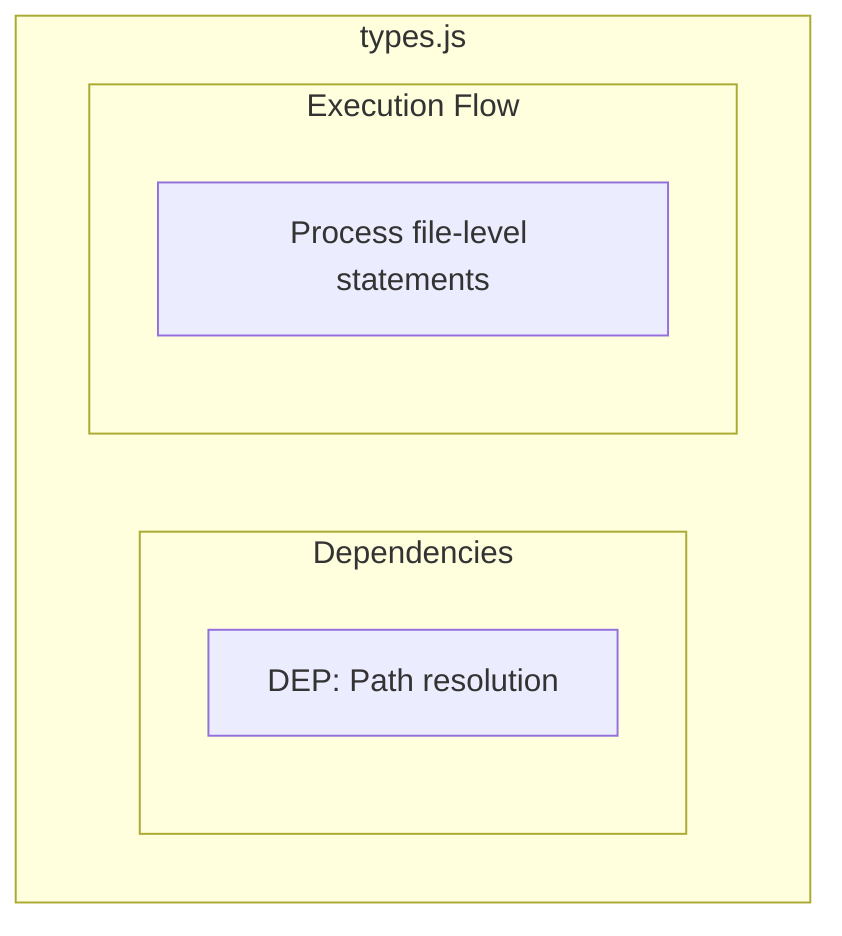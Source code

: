 flowchart TB
    subgraph Dependencies["Dependencies"]
        D1["DEP: Path resolution"]
    end
    subgraph ExecutionFlow["Execution Flow"]
        FL1["Process file-level statements"]
    end
    subgraph FileName["types.js"]
        Dependencies
        ExecutionFlow
    end